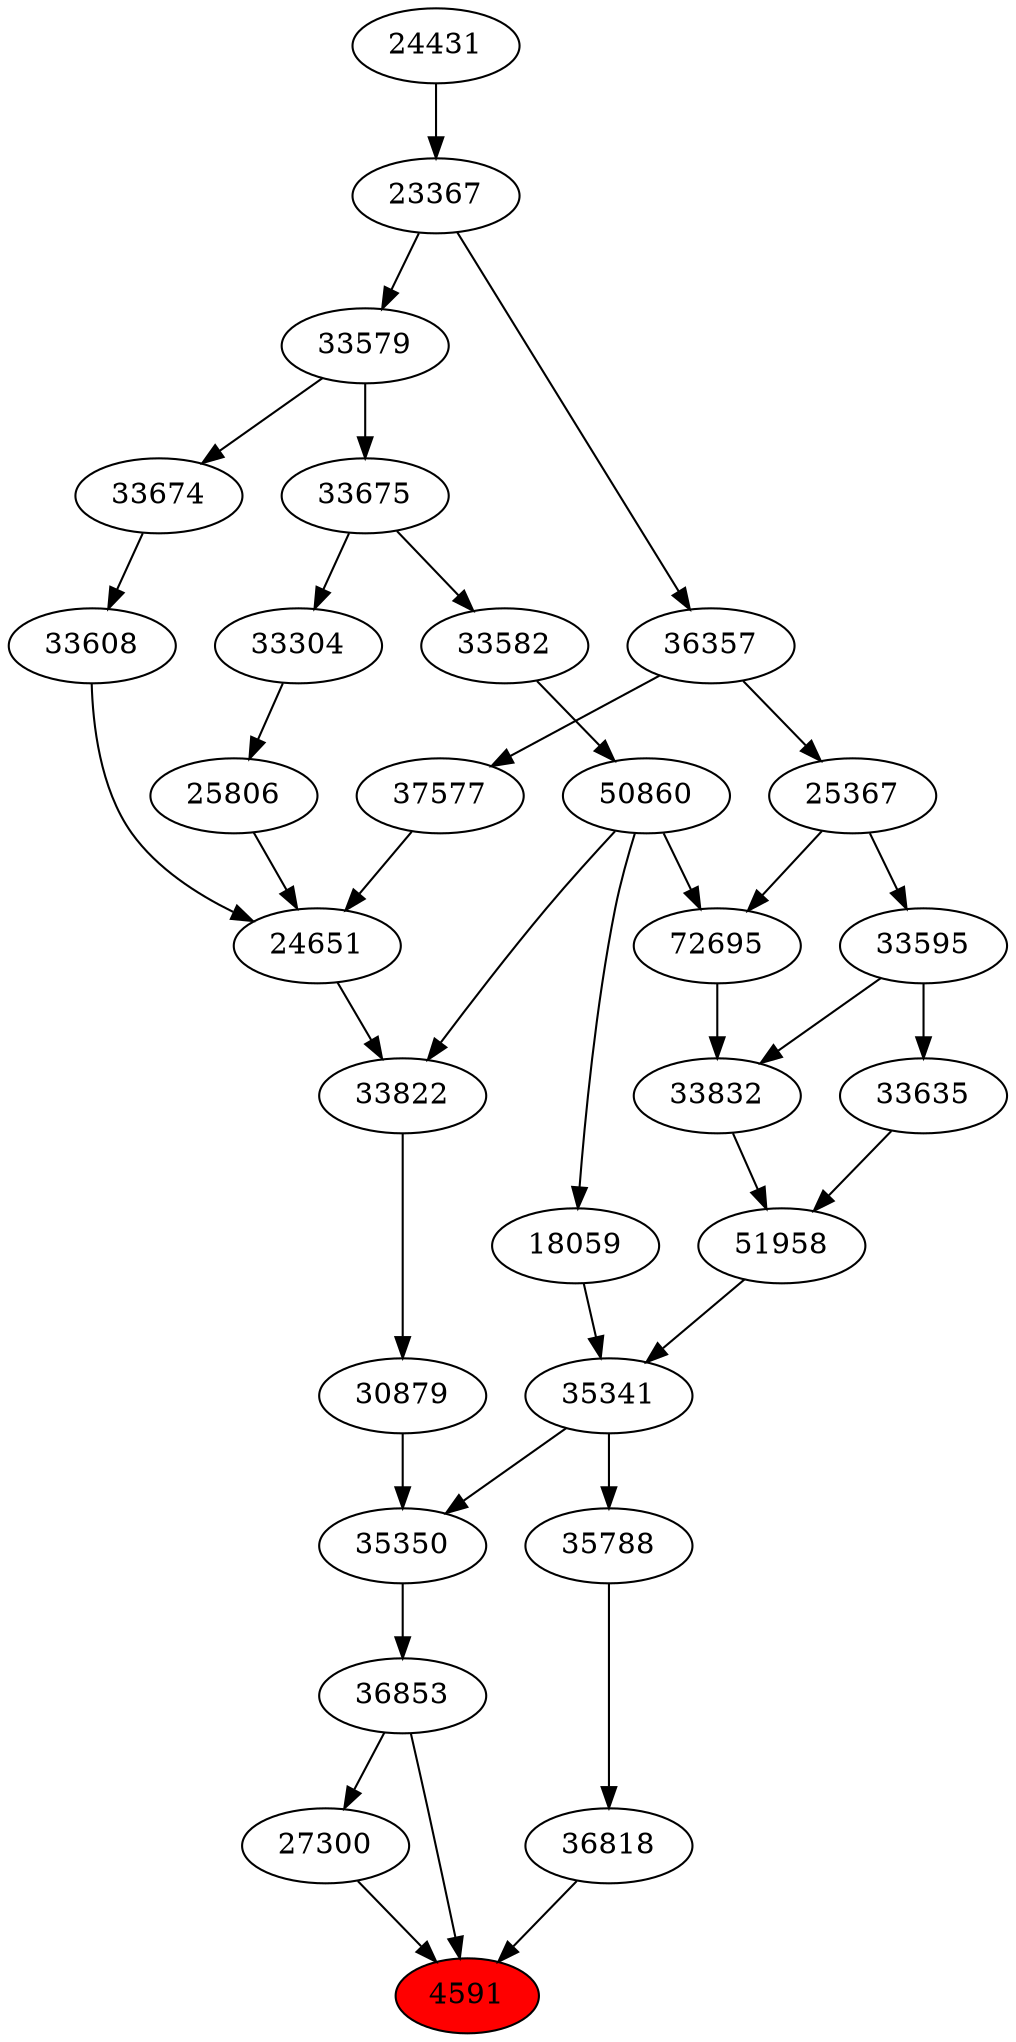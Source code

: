 strict digraph{ 
4591 [label="4591" fillcolor=red style=filled]
27300 -> 4591
36818 -> 4591
36853 -> 4591
27300 [label="27300"]
36853 -> 27300
36818 [label="36818"]
35788 -> 36818
36853 [label="36853"]
35350 -> 36853
35788 [label="35788"]
35341 -> 35788
35350 [label="35350"]
30879 -> 35350
35341 -> 35350
35341 [label="35341"]
51958 -> 35341
18059 -> 35341
30879 [label="30879"]
33822 -> 30879
51958 [label="51958"]
33832 -> 51958
33635 -> 51958
18059 [label="18059"]
50860 -> 18059
33822 [label="33822"]
24651 -> 33822
50860 -> 33822
33832 [label="33832"]
72695 -> 33832
33595 -> 33832
33635 [label="33635"]
33595 -> 33635
50860 [label="50860"]
33582 -> 50860
24651 [label="24651"]
25806 -> 24651
33608 -> 24651
37577 -> 24651
72695 [label="72695"]
50860 -> 72695
25367 -> 72695
33595 [label="33595"]
25367 -> 33595
33582 [label="33582"]
33675 -> 33582
25806 [label="25806"]
33304 -> 25806
33608 [label="33608"]
33674 -> 33608
37577 [label="37577"]
36357 -> 37577
25367 [label="25367"]
36357 -> 25367
33675 [label="33675"]
33579 -> 33675
33304 [label="33304"]
33675 -> 33304
33674 [label="33674"]
33579 -> 33674
36357 [label="36357"]
23367 -> 36357
33579 [label="33579"]
23367 -> 33579
23367 [label="23367"]
24431 -> 23367
24431 [label="24431"]
}